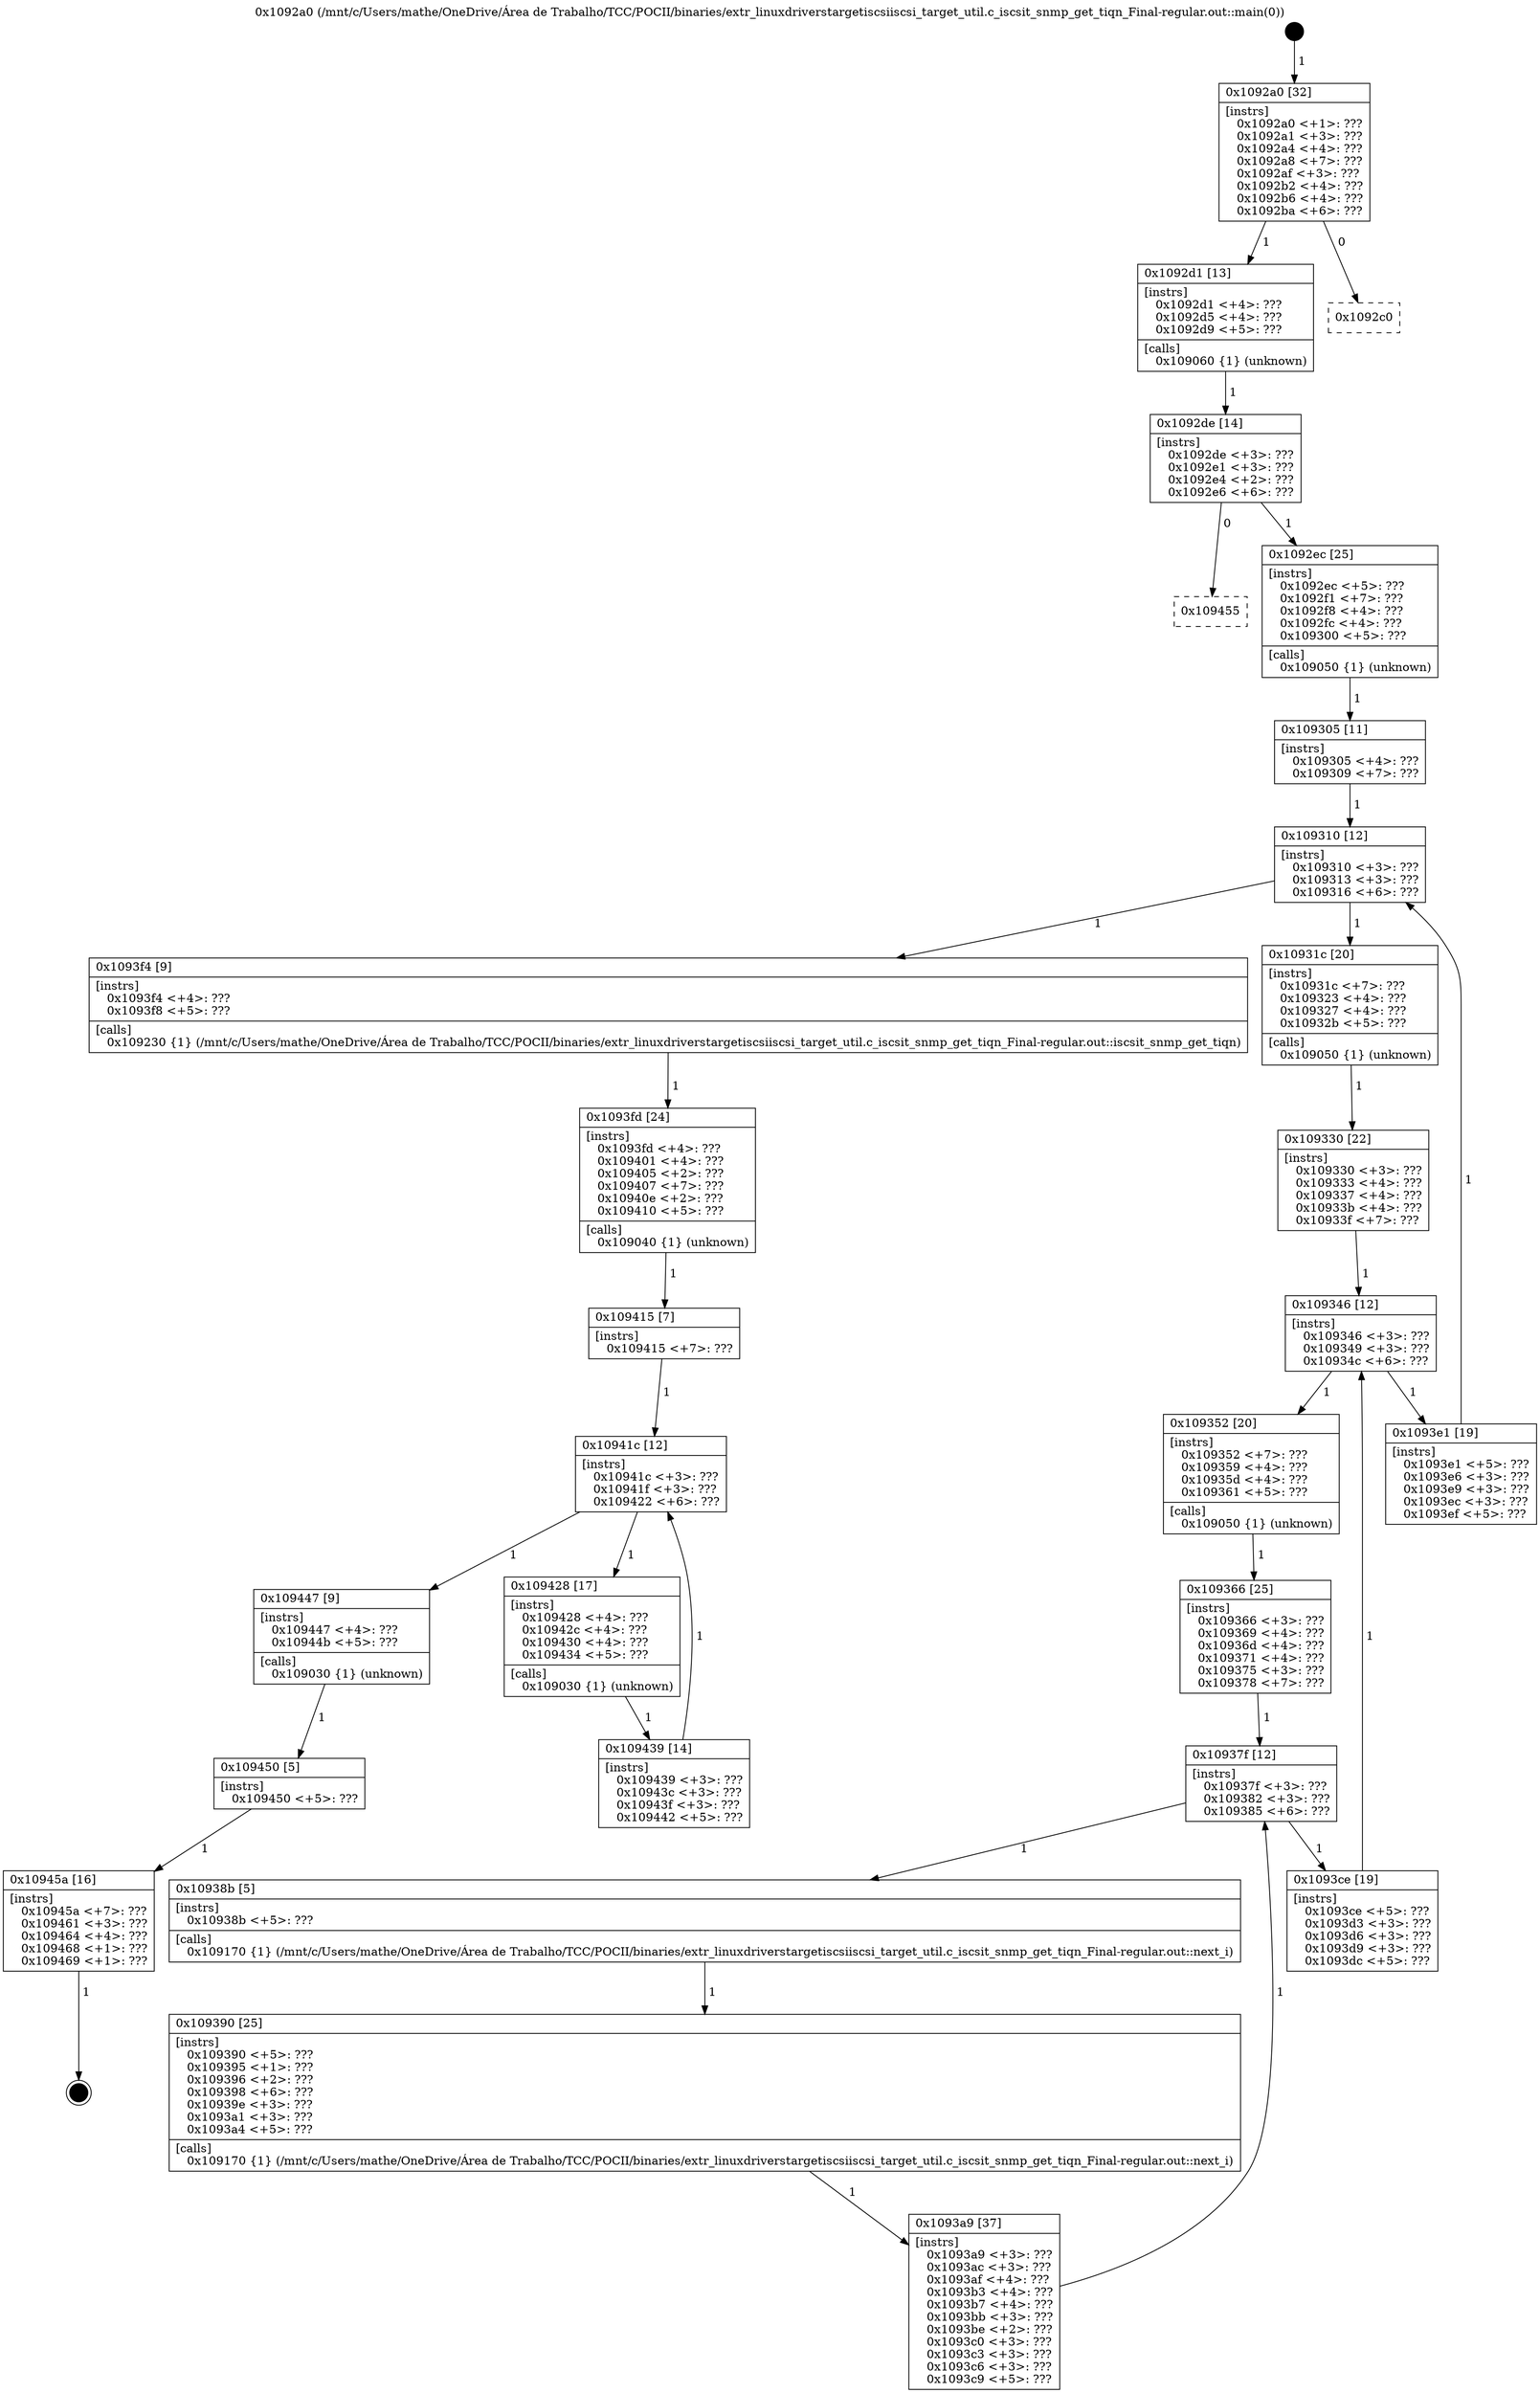 digraph "0x1092a0" {
  label = "0x1092a0 (/mnt/c/Users/mathe/OneDrive/Área de Trabalho/TCC/POCII/binaries/extr_linuxdriverstargetiscsiiscsi_target_util.c_iscsit_snmp_get_tiqn_Final-regular.out::main(0))"
  labelloc = "t"
  node[shape=record]

  Entry [label="",width=0.3,height=0.3,shape=circle,fillcolor=black,style=filled]
  "0x1092a0" [label="{
     0x1092a0 [32]\l
     | [instrs]\l
     &nbsp;&nbsp;0x1092a0 \<+1\>: ???\l
     &nbsp;&nbsp;0x1092a1 \<+3\>: ???\l
     &nbsp;&nbsp;0x1092a4 \<+4\>: ???\l
     &nbsp;&nbsp;0x1092a8 \<+7\>: ???\l
     &nbsp;&nbsp;0x1092af \<+3\>: ???\l
     &nbsp;&nbsp;0x1092b2 \<+4\>: ???\l
     &nbsp;&nbsp;0x1092b6 \<+4\>: ???\l
     &nbsp;&nbsp;0x1092ba \<+6\>: ???\l
  }"]
  "0x1092d1" [label="{
     0x1092d1 [13]\l
     | [instrs]\l
     &nbsp;&nbsp;0x1092d1 \<+4\>: ???\l
     &nbsp;&nbsp;0x1092d5 \<+4\>: ???\l
     &nbsp;&nbsp;0x1092d9 \<+5\>: ???\l
     | [calls]\l
     &nbsp;&nbsp;0x109060 \{1\} (unknown)\l
  }"]
  "0x1092c0" [label="{
     0x1092c0\l
  }", style=dashed]
  "0x1092de" [label="{
     0x1092de [14]\l
     | [instrs]\l
     &nbsp;&nbsp;0x1092de \<+3\>: ???\l
     &nbsp;&nbsp;0x1092e1 \<+3\>: ???\l
     &nbsp;&nbsp;0x1092e4 \<+2\>: ???\l
     &nbsp;&nbsp;0x1092e6 \<+6\>: ???\l
  }"]
  "0x109455" [label="{
     0x109455\l
  }", style=dashed]
  "0x1092ec" [label="{
     0x1092ec [25]\l
     | [instrs]\l
     &nbsp;&nbsp;0x1092ec \<+5\>: ???\l
     &nbsp;&nbsp;0x1092f1 \<+7\>: ???\l
     &nbsp;&nbsp;0x1092f8 \<+4\>: ???\l
     &nbsp;&nbsp;0x1092fc \<+4\>: ???\l
     &nbsp;&nbsp;0x109300 \<+5\>: ???\l
     | [calls]\l
     &nbsp;&nbsp;0x109050 \{1\} (unknown)\l
  }"]
  Exit [label="",width=0.3,height=0.3,shape=circle,fillcolor=black,style=filled,peripheries=2]
  "0x109310" [label="{
     0x109310 [12]\l
     | [instrs]\l
     &nbsp;&nbsp;0x109310 \<+3\>: ???\l
     &nbsp;&nbsp;0x109313 \<+3\>: ???\l
     &nbsp;&nbsp;0x109316 \<+6\>: ???\l
  }"]
  "0x1093f4" [label="{
     0x1093f4 [9]\l
     | [instrs]\l
     &nbsp;&nbsp;0x1093f4 \<+4\>: ???\l
     &nbsp;&nbsp;0x1093f8 \<+5\>: ???\l
     | [calls]\l
     &nbsp;&nbsp;0x109230 \{1\} (/mnt/c/Users/mathe/OneDrive/Área de Trabalho/TCC/POCII/binaries/extr_linuxdriverstargetiscsiiscsi_target_util.c_iscsit_snmp_get_tiqn_Final-regular.out::iscsit_snmp_get_tiqn)\l
  }"]
  "0x10931c" [label="{
     0x10931c [20]\l
     | [instrs]\l
     &nbsp;&nbsp;0x10931c \<+7\>: ???\l
     &nbsp;&nbsp;0x109323 \<+4\>: ???\l
     &nbsp;&nbsp;0x109327 \<+4\>: ???\l
     &nbsp;&nbsp;0x10932b \<+5\>: ???\l
     | [calls]\l
     &nbsp;&nbsp;0x109050 \{1\} (unknown)\l
  }"]
  "0x109346" [label="{
     0x109346 [12]\l
     | [instrs]\l
     &nbsp;&nbsp;0x109346 \<+3\>: ???\l
     &nbsp;&nbsp;0x109349 \<+3\>: ???\l
     &nbsp;&nbsp;0x10934c \<+6\>: ???\l
  }"]
  "0x1093e1" [label="{
     0x1093e1 [19]\l
     | [instrs]\l
     &nbsp;&nbsp;0x1093e1 \<+5\>: ???\l
     &nbsp;&nbsp;0x1093e6 \<+3\>: ???\l
     &nbsp;&nbsp;0x1093e9 \<+3\>: ???\l
     &nbsp;&nbsp;0x1093ec \<+3\>: ???\l
     &nbsp;&nbsp;0x1093ef \<+5\>: ???\l
  }"]
  "0x109352" [label="{
     0x109352 [20]\l
     | [instrs]\l
     &nbsp;&nbsp;0x109352 \<+7\>: ???\l
     &nbsp;&nbsp;0x109359 \<+4\>: ???\l
     &nbsp;&nbsp;0x10935d \<+4\>: ???\l
     &nbsp;&nbsp;0x109361 \<+5\>: ???\l
     | [calls]\l
     &nbsp;&nbsp;0x109050 \{1\} (unknown)\l
  }"]
  "0x10937f" [label="{
     0x10937f [12]\l
     | [instrs]\l
     &nbsp;&nbsp;0x10937f \<+3\>: ???\l
     &nbsp;&nbsp;0x109382 \<+3\>: ???\l
     &nbsp;&nbsp;0x109385 \<+6\>: ???\l
  }"]
  "0x1093ce" [label="{
     0x1093ce [19]\l
     | [instrs]\l
     &nbsp;&nbsp;0x1093ce \<+5\>: ???\l
     &nbsp;&nbsp;0x1093d3 \<+3\>: ???\l
     &nbsp;&nbsp;0x1093d6 \<+3\>: ???\l
     &nbsp;&nbsp;0x1093d9 \<+3\>: ???\l
     &nbsp;&nbsp;0x1093dc \<+5\>: ???\l
  }"]
  "0x10938b" [label="{
     0x10938b [5]\l
     | [instrs]\l
     &nbsp;&nbsp;0x10938b \<+5\>: ???\l
     | [calls]\l
     &nbsp;&nbsp;0x109170 \{1\} (/mnt/c/Users/mathe/OneDrive/Área de Trabalho/TCC/POCII/binaries/extr_linuxdriverstargetiscsiiscsi_target_util.c_iscsit_snmp_get_tiqn_Final-regular.out::next_i)\l
  }"]
  "0x109390" [label="{
     0x109390 [25]\l
     | [instrs]\l
     &nbsp;&nbsp;0x109390 \<+5\>: ???\l
     &nbsp;&nbsp;0x109395 \<+1\>: ???\l
     &nbsp;&nbsp;0x109396 \<+2\>: ???\l
     &nbsp;&nbsp;0x109398 \<+6\>: ???\l
     &nbsp;&nbsp;0x10939e \<+3\>: ???\l
     &nbsp;&nbsp;0x1093a1 \<+3\>: ???\l
     &nbsp;&nbsp;0x1093a4 \<+5\>: ???\l
     | [calls]\l
     &nbsp;&nbsp;0x109170 \{1\} (/mnt/c/Users/mathe/OneDrive/Área de Trabalho/TCC/POCII/binaries/extr_linuxdriverstargetiscsiiscsi_target_util.c_iscsit_snmp_get_tiqn_Final-regular.out::next_i)\l
  }"]
  "0x1093a9" [label="{
     0x1093a9 [37]\l
     | [instrs]\l
     &nbsp;&nbsp;0x1093a9 \<+3\>: ???\l
     &nbsp;&nbsp;0x1093ac \<+3\>: ???\l
     &nbsp;&nbsp;0x1093af \<+4\>: ???\l
     &nbsp;&nbsp;0x1093b3 \<+4\>: ???\l
     &nbsp;&nbsp;0x1093b7 \<+4\>: ???\l
     &nbsp;&nbsp;0x1093bb \<+3\>: ???\l
     &nbsp;&nbsp;0x1093be \<+2\>: ???\l
     &nbsp;&nbsp;0x1093c0 \<+3\>: ???\l
     &nbsp;&nbsp;0x1093c3 \<+3\>: ???\l
     &nbsp;&nbsp;0x1093c6 \<+3\>: ???\l
     &nbsp;&nbsp;0x1093c9 \<+5\>: ???\l
  }"]
  "0x109366" [label="{
     0x109366 [25]\l
     | [instrs]\l
     &nbsp;&nbsp;0x109366 \<+3\>: ???\l
     &nbsp;&nbsp;0x109369 \<+4\>: ???\l
     &nbsp;&nbsp;0x10936d \<+4\>: ???\l
     &nbsp;&nbsp;0x109371 \<+4\>: ???\l
     &nbsp;&nbsp;0x109375 \<+3\>: ???\l
     &nbsp;&nbsp;0x109378 \<+7\>: ???\l
  }"]
  "0x10945a" [label="{
     0x10945a [16]\l
     | [instrs]\l
     &nbsp;&nbsp;0x10945a \<+7\>: ???\l
     &nbsp;&nbsp;0x109461 \<+3\>: ???\l
     &nbsp;&nbsp;0x109464 \<+4\>: ???\l
     &nbsp;&nbsp;0x109468 \<+1\>: ???\l
     &nbsp;&nbsp;0x109469 \<+1\>: ???\l
  }"]
  "0x109330" [label="{
     0x109330 [22]\l
     | [instrs]\l
     &nbsp;&nbsp;0x109330 \<+3\>: ???\l
     &nbsp;&nbsp;0x109333 \<+4\>: ???\l
     &nbsp;&nbsp;0x109337 \<+4\>: ???\l
     &nbsp;&nbsp;0x10933b \<+4\>: ???\l
     &nbsp;&nbsp;0x10933f \<+7\>: ???\l
  }"]
  "0x109450" [label="{
     0x109450 [5]\l
     | [instrs]\l
     &nbsp;&nbsp;0x109450 \<+5\>: ???\l
  }"]
  "0x109305" [label="{
     0x109305 [11]\l
     | [instrs]\l
     &nbsp;&nbsp;0x109305 \<+4\>: ???\l
     &nbsp;&nbsp;0x109309 \<+7\>: ???\l
  }"]
  "0x1093fd" [label="{
     0x1093fd [24]\l
     | [instrs]\l
     &nbsp;&nbsp;0x1093fd \<+4\>: ???\l
     &nbsp;&nbsp;0x109401 \<+4\>: ???\l
     &nbsp;&nbsp;0x109405 \<+2\>: ???\l
     &nbsp;&nbsp;0x109407 \<+7\>: ???\l
     &nbsp;&nbsp;0x10940e \<+2\>: ???\l
     &nbsp;&nbsp;0x109410 \<+5\>: ???\l
     | [calls]\l
     &nbsp;&nbsp;0x109040 \{1\} (unknown)\l
  }"]
  "0x10941c" [label="{
     0x10941c [12]\l
     | [instrs]\l
     &nbsp;&nbsp;0x10941c \<+3\>: ???\l
     &nbsp;&nbsp;0x10941f \<+3\>: ???\l
     &nbsp;&nbsp;0x109422 \<+6\>: ???\l
  }"]
  "0x109447" [label="{
     0x109447 [9]\l
     | [instrs]\l
     &nbsp;&nbsp;0x109447 \<+4\>: ???\l
     &nbsp;&nbsp;0x10944b \<+5\>: ???\l
     | [calls]\l
     &nbsp;&nbsp;0x109030 \{1\} (unknown)\l
  }"]
  "0x109428" [label="{
     0x109428 [17]\l
     | [instrs]\l
     &nbsp;&nbsp;0x109428 \<+4\>: ???\l
     &nbsp;&nbsp;0x10942c \<+4\>: ???\l
     &nbsp;&nbsp;0x109430 \<+4\>: ???\l
     &nbsp;&nbsp;0x109434 \<+5\>: ???\l
     | [calls]\l
     &nbsp;&nbsp;0x109030 \{1\} (unknown)\l
  }"]
  "0x109439" [label="{
     0x109439 [14]\l
     | [instrs]\l
     &nbsp;&nbsp;0x109439 \<+3\>: ???\l
     &nbsp;&nbsp;0x10943c \<+3\>: ???\l
     &nbsp;&nbsp;0x10943f \<+3\>: ???\l
     &nbsp;&nbsp;0x109442 \<+5\>: ???\l
  }"]
  "0x109415" [label="{
     0x109415 [7]\l
     | [instrs]\l
     &nbsp;&nbsp;0x109415 \<+7\>: ???\l
  }"]
  Entry -> "0x1092a0" [label=" 1"]
  "0x1092a0" -> "0x1092d1" [label=" 1"]
  "0x1092a0" -> "0x1092c0" [label=" 0"]
  "0x1092d1" -> "0x1092de" [label=" 1"]
  "0x1092de" -> "0x109455" [label=" 0"]
  "0x1092de" -> "0x1092ec" [label=" 1"]
  "0x10945a" -> Exit [label=" 1"]
  "0x1092ec" -> "0x109305" [label=" 1"]
  "0x109310" -> "0x1093f4" [label=" 1"]
  "0x109310" -> "0x10931c" [label=" 1"]
  "0x10931c" -> "0x109330" [label=" 1"]
  "0x109346" -> "0x1093e1" [label=" 1"]
  "0x109346" -> "0x109352" [label=" 1"]
  "0x109352" -> "0x109366" [label=" 1"]
  "0x10937f" -> "0x1093ce" [label=" 1"]
  "0x10937f" -> "0x10938b" [label=" 1"]
  "0x10938b" -> "0x109390" [label=" 1"]
  "0x109390" -> "0x1093a9" [label=" 1"]
  "0x109366" -> "0x10937f" [label=" 1"]
  "0x1093a9" -> "0x10937f" [label=" 1"]
  "0x109450" -> "0x10945a" [label=" 1"]
  "0x109330" -> "0x109346" [label=" 1"]
  "0x1093ce" -> "0x109346" [label=" 1"]
  "0x109447" -> "0x109450" [label=" 1"]
  "0x109305" -> "0x109310" [label=" 1"]
  "0x1093e1" -> "0x109310" [label=" 1"]
  "0x1093f4" -> "0x1093fd" [label=" 1"]
  "0x1093fd" -> "0x109415" [label=" 1"]
  "0x10941c" -> "0x109447" [label=" 1"]
  "0x10941c" -> "0x109428" [label=" 1"]
  "0x109428" -> "0x109439" [label=" 1"]
  "0x109415" -> "0x10941c" [label=" 1"]
  "0x109439" -> "0x10941c" [label=" 1"]
}
